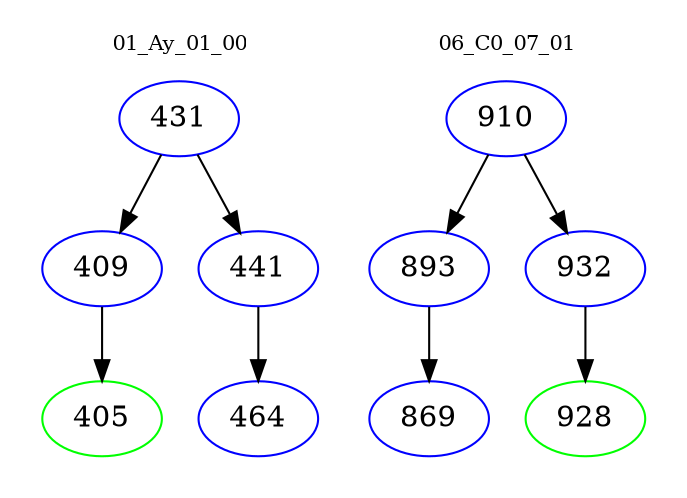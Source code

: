 digraph{
subgraph cluster_0 {
color = white
label = "01_Ay_01_00";
fontsize=10;
T0_431 [label="431", color="blue"]
T0_431 -> T0_409 [color="black"]
T0_409 [label="409", color="blue"]
T0_409 -> T0_405 [color="black"]
T0_405 [label="405", color="green"]
T0_431 -> T0_441 [color="black"]
T0_441 [label="441", color="blue"]
T0_441 -> T0_464 [color="black"]
T0_464 [label="464", color="blue"]
}
subgraph cluster_1 {
color = white
label = "06_C0_07_01";
fontsize=10;
T1_910 [label="910", color="blue"]
T1_910 -> T1_893 [color="black"]
T1_893 [label="893", color="blue"]
T1_893 -> T1_869 [color="black"]
T1_869 [label="869", color="blue"]
T1_910 -> T1_932 [color="black"]
T1_932 [label="932", color="blue"]
T1_932 -> T1_928 [color="black"]
T1_928 [label="928", color="green"]
}
}
